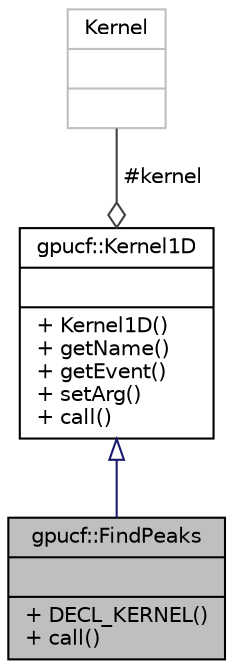 digraph "gpucf::FindPeaks"
{
 // INTERACTIVE_SVG=YES
  bgcolor="transparent";
  edge [fontname="Helvetica",fontsize="10",labelfontname="Helvetica",labelfontsize="10"];
  node [fontname="Helvetica",fontsize="10",shape=record];
  Node1 [label="{gpucf::FindPeaks\n||+ DECL_KERNEL()\l+ call()\l}",height=0.2,width=0.4,color="black", fillcolor="grey75", style="filled", fontcolor="black"];
  Node2 -> Node1 [dir="back",color="midnightblue",fontsize="10",style="solid",arrowtail="onormal",fontname="Helvetica"];
  Node2 [label="{gpucf::Kernel1D\n||+ Kernel1D()\l+ getName()\l+ getEvent()\l+ setArg()\l+ call()\l}",height=0.2,width=0.4,color="black",URL="$d3/d20/classgpucf_1_1Kernel1D.html"];
  Node3 -> Node2 [color="grey25",fontsize="10",style="solid",label=" #kernel" ,arrowhead="odiamond",fontname="Helvetica"];
  Node3 [label="{Kernel\n||}",height=0.2,width=0.4,color="grey75"];
}
